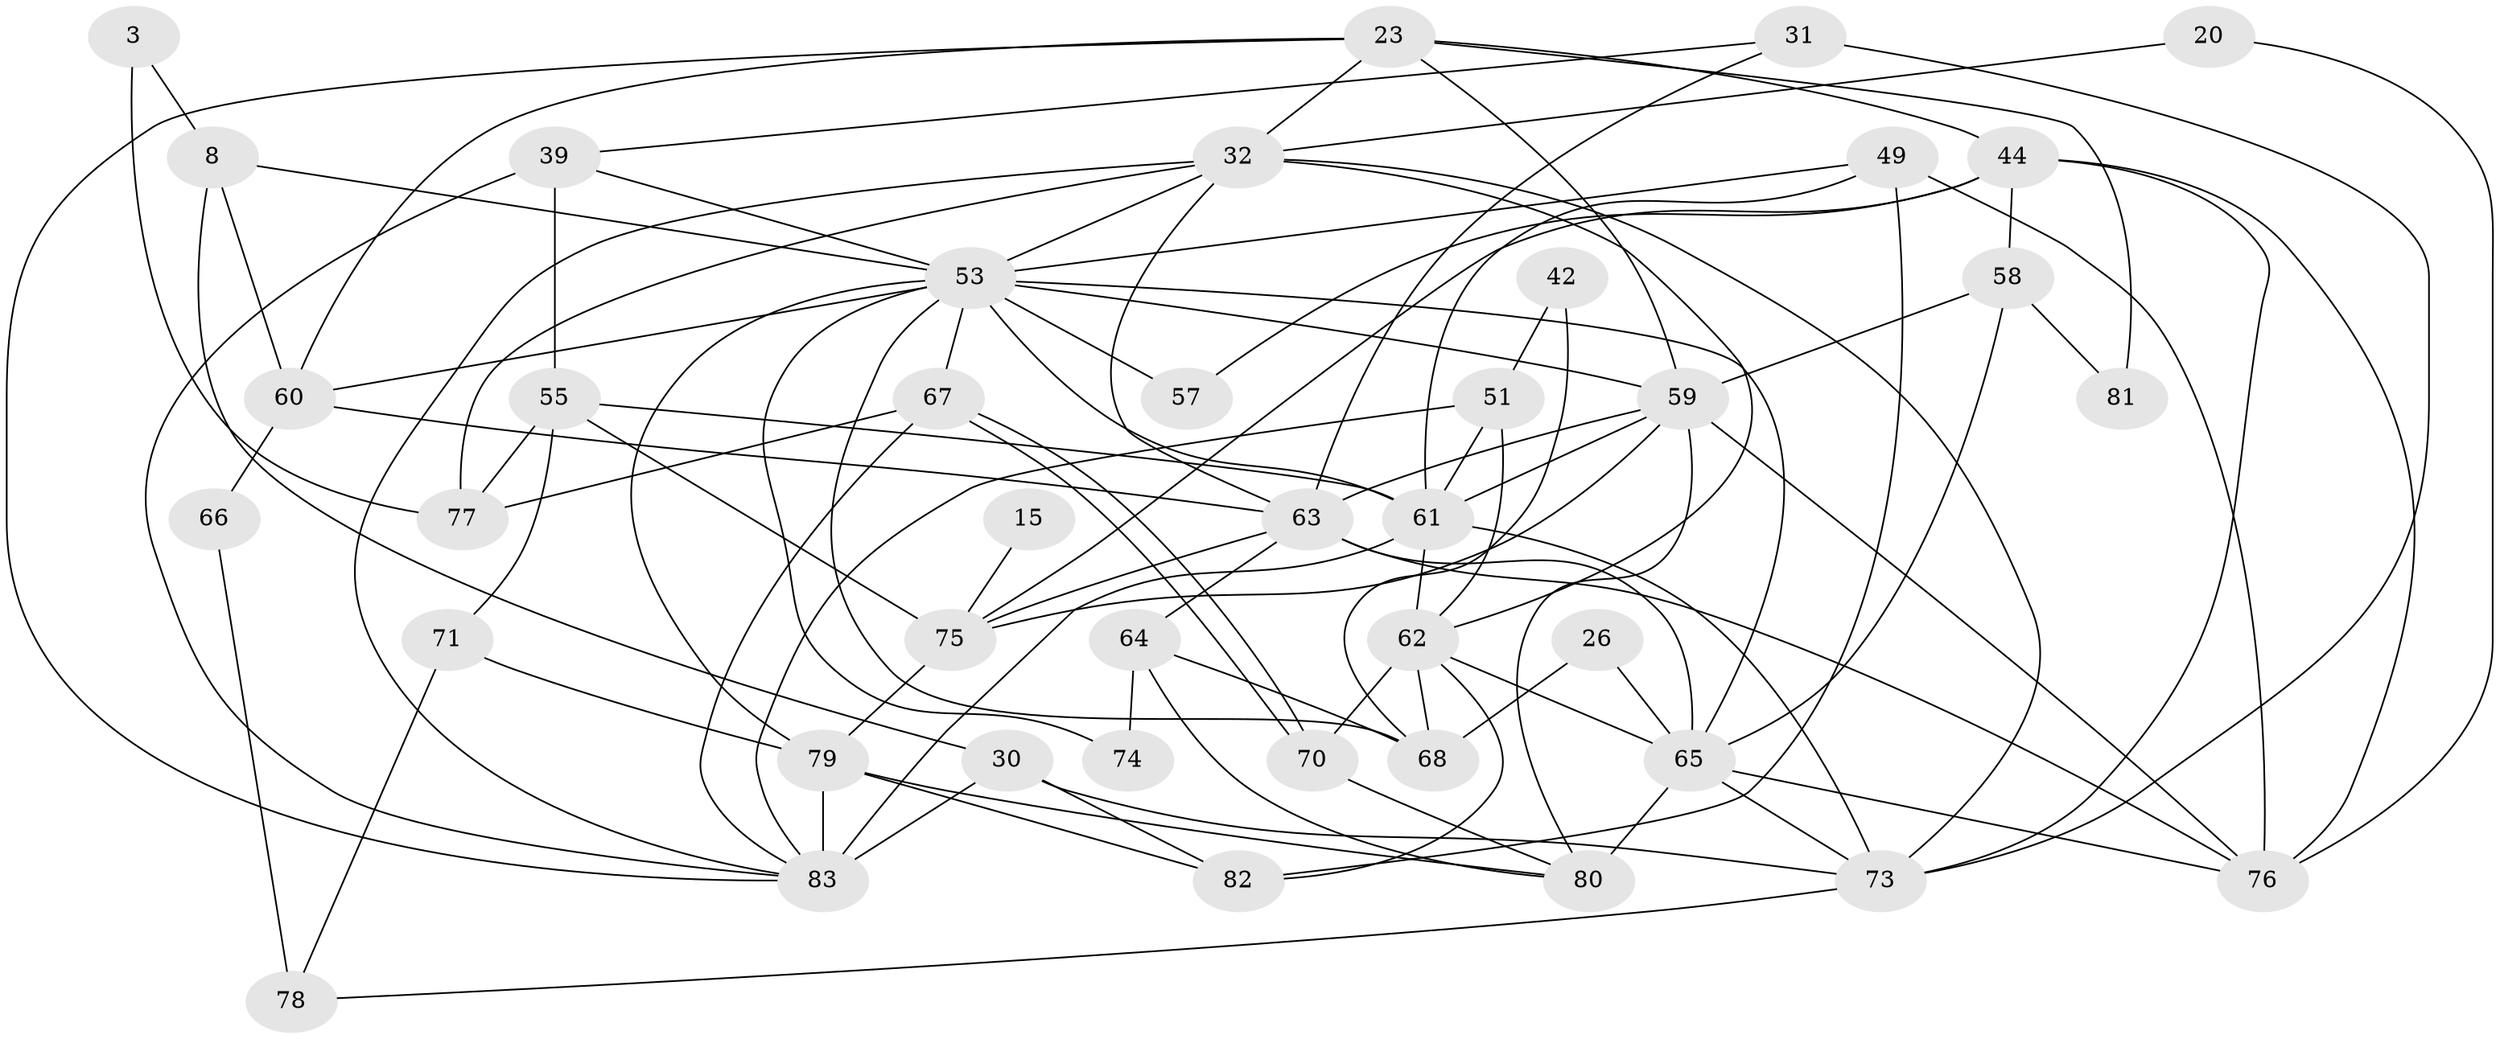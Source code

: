 // original degree distribution, {3: 0.25301204819277107, 4: 0.25301204819277107, 2: 0.13253012048192772, 5: 0.2289156626506024, 7: 0.024096385542168676, 6: 0.10843373493975904}
// Generated by graph-tools (version 1.1) at 2025/51/03/09/25 04:51:10]
// undirected, 41 vertices, 98 edges
graph export_dot {
graph [start="1"]
  node [color=gray90,style=filled];
  3;
  8;
  15;
  20;
  23 [super="+2"];
  26;
  30;
  31;
  32 [super="+4+9"];
  39 [super="+13"];
  42;
  44 [super="+11"];
  49;
  51;
  53 [super="+17+48"];
  55 [super="+22"];
  57;
  58 [super="+41"];
  59 [super="+6+34+33"];
  60 [super="+19"];
  61 [super="+21+29"];
  62 [super="+50+52"];
  63 [super="+5+47"];
  64;
  65 [super="+56+16"];
  66;
  67 [super="+40"];
  68;
  70;
  71;
  73 [super="+12+25"];
  74;
  75 [super="+45+37"];
  76 [super="+36+46"];
  77;
  78;
  79 [super="+69"];
  80;
  81;
  82 [super="+28"];
  83 [super="+27+72"];
  3 -- 8;
  3 -- 77;
  8 -- 30;
  8 -- 53;
  8 -- 60 [weight=2];
  15 -- 75 [weight=2];
  20 -- 32;
  20 -- 76;
  23 -- 44;
  23 -- 81;
  23 -- 83;
  23 -- 59 [weight=2];
  23 -- 60;
  23 -- 32 [weight=2];
  26 -- 68;
  26 -- 65;
  30 -- 83 [weight=3];
  30 -- 82;
  30 -- 73;
  31 -- 39;
  31 -- 73;
  31 -- 63;
  32 -- 73;
  32 -- 63 [weight=2];
  32 -- 53;
  32 -- 77;
  32 -- 62;
  32 -- 83;
  39 -- 55 [weight=2];
  39 -- 83;
  39 -- 53;
  42 -- 51;
  42 -- 68;
  44 -- 73;
  44 -- 57;
  44 -- 75;
  44 -- 58 [weight=2];
  44 -- 76;
  49 -- 61;
  49 -- 82 [weight=2];
  49 -- 53;
  49 -- 76;
  51 -- 83;
  51 -- 62 [weight=2];
  51 -- 61;
  53 -- 57;
  53 -- 68;
  53 -- 59 [weight=2];
  53 -- 65;
  53 -- 67;
  53 -- 74;
  53 -- 60;
  53 -- 79;
  53 -- 61;
  55 -- 77 [weight=2];
  55 -- 71;
  55 -- 75;
  55 -- 61;
  58 -- 65 [weight=2];
  58 -- 81;
  58 -- 59;
  59 -- 80;
  59 -- 61;
  59 -- 75;
  59 -- 76 [weight=2];
  59 -- 63;
  60 -- 63;
  60 -- 66;
  61 -- 83;
  61 -- 62;
  61 -- 73;
  62 -- 65;
  62 -- 82;
  62 -- 68;
  62 -- 70;
  63 -- 65 [weight=3];
  63 -- 75 [weight=2];
  63 -- 64;
  63 -- 76;
  64 -- 80;
  64 -- 68;
  64 -- 74;
  65 -- 80 [weight=3];
  65 -- 73;
  65 -- 76;
  66 -- 78;
  67 -- 70 [weight=2];
  67 -- 70;
  67 -- 77;
  67 -- 83;
  70 -- 80;
  71 -- 79;
  71 -- 78;
  73 -- 78;
  75 -- 79 [weight=3];
  79 -- 82 [weight=2];
  79 -- 83 [weight=2];
  79 -- 80;
}
